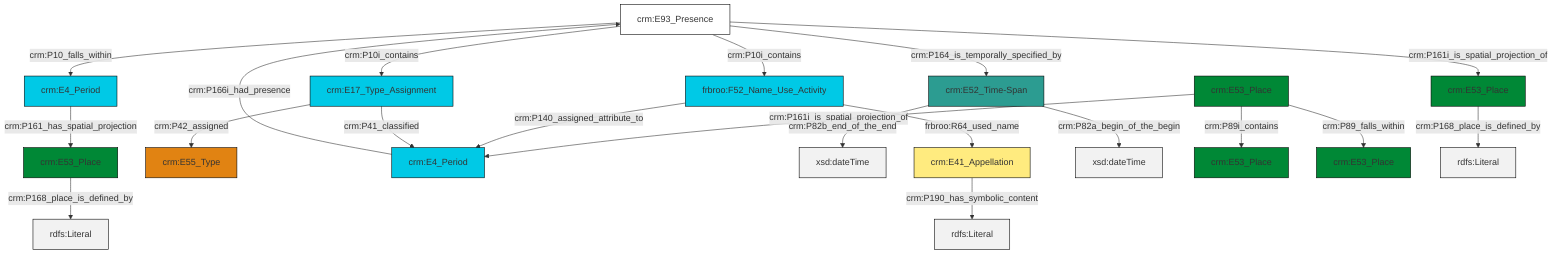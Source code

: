 graph TD
classDef Literal fill:#f2f2f2,stroke:#000000;
classDef CRM_Entity fill:#FFFFFF,stroke:#000000;
classDef Temporal_Entity fill:#00C9E6, stroke:#000000;
classDef Type fill:#E18312, stroke:#000000;
classDef Time-Span fill:#2C9C91, stroke:#000000;
classDef Appellation fill:#FFEB7F, stroke:#000000;
classDef Place fill:#008836, stroke:#000000;
classDef Persistent_Item fill:#B266B2, stroke:#000000;
classDef Conceptual_Object fill:#FFD700, stroke:#000000;
classDef Physical_Thing fill:#D2B48C, stroke:#000000;
classDef Actor fill:#f58aad, stroke:#000000;
classDef PC_Classes fill:#4ce600, stroke:#000000;
classDef Multi fill:#cccccc,stroke:#000000;

0["crm:E93_Presence"]:::CRM_Entity -->|crm:P10i_contains| 1["crm:E17_Type_Assignment"]:::Temporal_Entity
1["crm:E17_Type_Assignment"]:::Temporal_Entity -->|crm:P42_assigned| 4["crm:E55_Type"]:::Type
5["crm:E53_Place"]:::Place -->|crm:P161i_is_spatial_projection_of| 6["crm:E4_Period"]:::Temporal_Entity
7["crm:E52_Time-Span"]:::Time-Span -->|crm:P82b_end_of_the_end| 9[xsd:dateTime]:::Literal
11["crm:E41_Appellation"]:::Appellation -->|crm:P190_has_symbolic_content| 12[rdfs:Literal]:::Literal
7["crm:E52_Time-Span"]:::Time-Span -->|crm:P82a_begin_of_the_begin| 13[xsd:dateTime]:::Literal
17["frbroo:F52_Name_Use_Activity"]:::Temporal_Entity -->|crm:P140_assigned_attribute_to| 6["crm:E4_Period"]:::Temporal_Entity
17["frbroo:F52_Name_Use_Activity"]:::Temporal_Entity -->|frbroo:R64_used_name| 11["crm:E41_Appellation"]:::Appellation
25["crm:E4_Period"]:::Temporal_Entity -->|crm:P161_has_spatial_projection| 2["crm:E53_Place"]:::Place
0["crm:E93_Presence"]:::CRM_Entity -->|crm:P10_falls_within| 25["crm:E4_Period"]:::Temporal_Entity
6["crm:E4_Period"]:::Temporal_Entity -->|crm:P166i_had_presence| 0["crm:E93_Presence"]:::CRM_Entity
1["crm:E17_Type_Assignment"]:::Temporal_Entity -->|crm:P41_classified| 6["crm:E4_Period"]:::Temporal_Entity
20["crm:E53_Place"]:::Place -->|crm:P168_place_is_defined_by| 26[rdfs:Literal]:::Literal
0["crm:E93_Presence"]:::CRM_Entity -->|crm:P10i_contains| 17["frbroo:F52_Name_Use_Activity"]:::Temporal_Entity
0["crm:E93_Presence"]:::CRM_Entity -->|crm:P164_is_temporally_specified_by| 7["crm:E52_Time-Span"]:::Time-Span
0["crm:E93_Presence"]:::CRM_Entity -->|crm:P161i_is_spatial_projection_of| 20["crm:E53_Place"]:::Place
2["crm:E53_Place"]:::Place -->|crm:P168_place_is_defined_by| 29[rdfs:Literal]:::Literal
5["crm:E53_Place"]:::Place -->|crm:P89i_contains| 14["crm:E53_Place"]:::Place
5["crm:E53_Place"]:::Place -->|crm:P89_falls_within| 22["crm:E53_Place"]:::Place